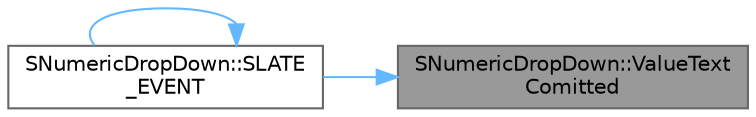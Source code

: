 digraph "SNumericDropDown::ValueTextComitted"
{
 // INTERACTIVE_SVG=YES
 // LATEX_PDF_SIZE
  bgcolor="transparent";
  edge [fontname=Helvetica,fontsize=10,labelfontname=Helvetica,labelfontsize=10];
  node [fontname=Helvetica,fontsize=10,shape=box,height=0.2,width=0.4];
  rankdir="RL";
  Node1 [id="Node000001",label="SNumericDropDown::ValueText\lComitted",height=0.2,width=0.4,color="gray40", fillcolor="grey60", style="filled", fontcolor="black",tooltip=" "];
  Node1 -> Node2 [id="edge1_Node000001_Node000002",dir="back",color="steelblue1",style="solid",tooltip=" "];
  Node2 [id="Node000002",label="SNumericDropDown::SLATE\l_EVENT",height=0.2,width=0.4,color="grey40", fillcolor="white", style="filled",URL="$d0/d12/classSNumericDropDown.html#abefa20abaf090174b1a7956798a4bea4",tooltip="The callback for when the value changes."];
  Node2 -> Node2 [id="edge2_Node000002_Node000002",dir="back",color="steelblue1",style="solid",tooltip=" "];
}
